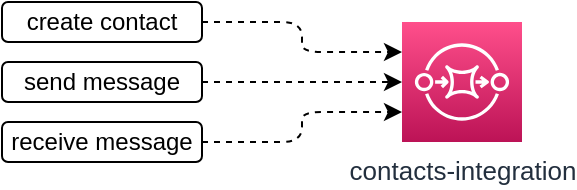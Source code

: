<mxfile version="20.6.0" type="github">
  <diagram id="VaPceM4CDEMEdCJh_fux" name="Page-1">
    <mxGraphModel dx="1316" dy="802" grid="1" gridSize="10" guides="1" tooltips="1" connect="1" arrows="1" fold="1" page="1" pageScale="1" pageWidth="1100" pageHeight="850" math="0" shadow="0">
      <root>
        <mxCell id="0" />
        <mxCell id="1" parent="0" />
        <mxCell id="va7eF8Ag3icz-c_re07v-1" value="contacts-integration" style="sketch=0;points=[[0,0,0],[0.25,0,0],[0.5,0,0],[0.75,0,0],[1,0,0],[0,1,0],[0.25,1,0],[0.5,1,0],[0.75,1,0],[1,1,0],[0,0.25,0],[0,0.5,0],[0,0.75,0],[1,0.25,0],[1,0.5,0],[1,0.75,0]];outlineConnect=0;fontColor=#232F3E;gradientColor=#FF4F8B;gradientDirection=north;fillColor=#BC1356;strokeColor=#ffffff;dashed=0;verticalLabelPosition=bottom;verticalAlign=top;align=center;html=1;fontSize=13;fontStyle=0;aspect=fixed;shape=mxgraph.aws4.resourceIcon;resIcon=mxgraph.aws4.sqs;labelBorderColor=none;" vertex="1" parent="1">
          <mxGeometry x="260" y="40" width="60" height="60" as="geometry" />
        </mxCell>
        <mxCell id="va7eF8Ag3icz-c_re07v-6" style="edgeStyle=orthogonalEdgeStyle;rounded=1;orthogonalLoop=1;jettySize=auto;html=1;exitX=1;exitY=0.5;exitDx=0;exitDy=0;entryX=0;entryY=0.25;entryDx=0;entryDy=0;entryPerimeter=0;dashed=1;" edge="1" parent="1" source="va7eF8Ag3icz-c_re07v-2" target="va7eF8Ag3icz-c_re07v-1">
          <mxGeometry relative="1" as="geometry" />
        </mxCell>
        <mxCell id="va7eF8Ag3icz-c_re07v-2" value="create contact" style="rounded=1;whiteSpace=wrap;html=1;" vertex="1" parent="1">
          <mxGeometry x="60" y="30" width="100" height="20" as="geometry" />
        </mxCell>
        <mxCell id="va7eF8Ag3icz-c_re07v-5" style="edgeStyle=orthogonalEdgeStyle;rounded=1;orthogonalLoop=1;jettySize=auto;html=1;exitX=1;exitY=0.5;exitDx=0;exitDy=0;entryX=0;entryY=0.5;entryDx=0;entryDy=0;entryPerimeter=0;dashed=1;" edge="1" parent="1" source="va7eF8Ag3icz-c_re07v-3" target="va7eF8Ag3icz-c_re07v-1">
          <mxGeometry relative="1" as="geometry" />
        </mxCell>
        <mxCell id="va7eF8Ag3icz-c_re07v-3" value="send message" style="rounded=1;whiteSpace=wrap;html=1;" vertex="1" parent="1">
          <mxGeometry x="60" y="60" width="100" height="20" as="geometry" />
        </mxCell>
        <mxCell id="va7eF8Ag3icz-c_re07v-7" style="edgeStyle=orthogonalEdgeStyle;rounded=1;orthogonalLoop=1;jettySize=auto;html=1;exitX=1;exitY=0.5;exitDx=0;exitDy=0;entryX=0;entryY=0.75;entryDx=0;entryDy=0;entryPerimeter=0;dashed=1;" edge="1" parent="1" source="va7eF8Ag3icz-c_re07v-4" target="va7eF8Ag3icz-c_re07v-1">
          <mxGeometry relative="1" as="geometry" />
        </mxCell>
        <mxCell id="va7eF8Ag3icz-c_re07v-4" value="receive message" style="rounded=1;whiteSpace=wrap;html=1;" vertex="1" parent="1">
          <mxGeometry x="60" y="90" width="100" height="20" as="geometry" />
        </mxCell>
      </root>
    </mxGraphModel>
  </diagram>
</mxfile>
